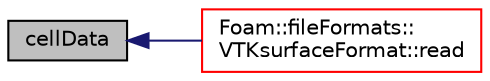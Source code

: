 digraph "cellData"
{
  bgcolor="transparent";
  edge [fontname="Helvetica",fontsize="10",labelfontname="Helvetica",labelfontsize="10"];
  node [fontname="Helvetica",fontsize="10",shape=record];
  rankdir="LR";
  Node1 [label="cellData",height=0.2,width=0.4,color="black", fillcolor="grey75", style="filled", fontcolor="black"];
  Node1 -> Node2 [dir="back",color="midnightblue",fontsize="10",style="solid",fontname="Helvetica"];
  Node2 [label="Foam::fileFormats::\lVTKsurfaceFormat::read",height=0.2,width=0.4,color="red",URL="$a02934.html#a464ebd67acbdff0014d4dae69e3ec4be",tooltip="Read from file. "];
}

